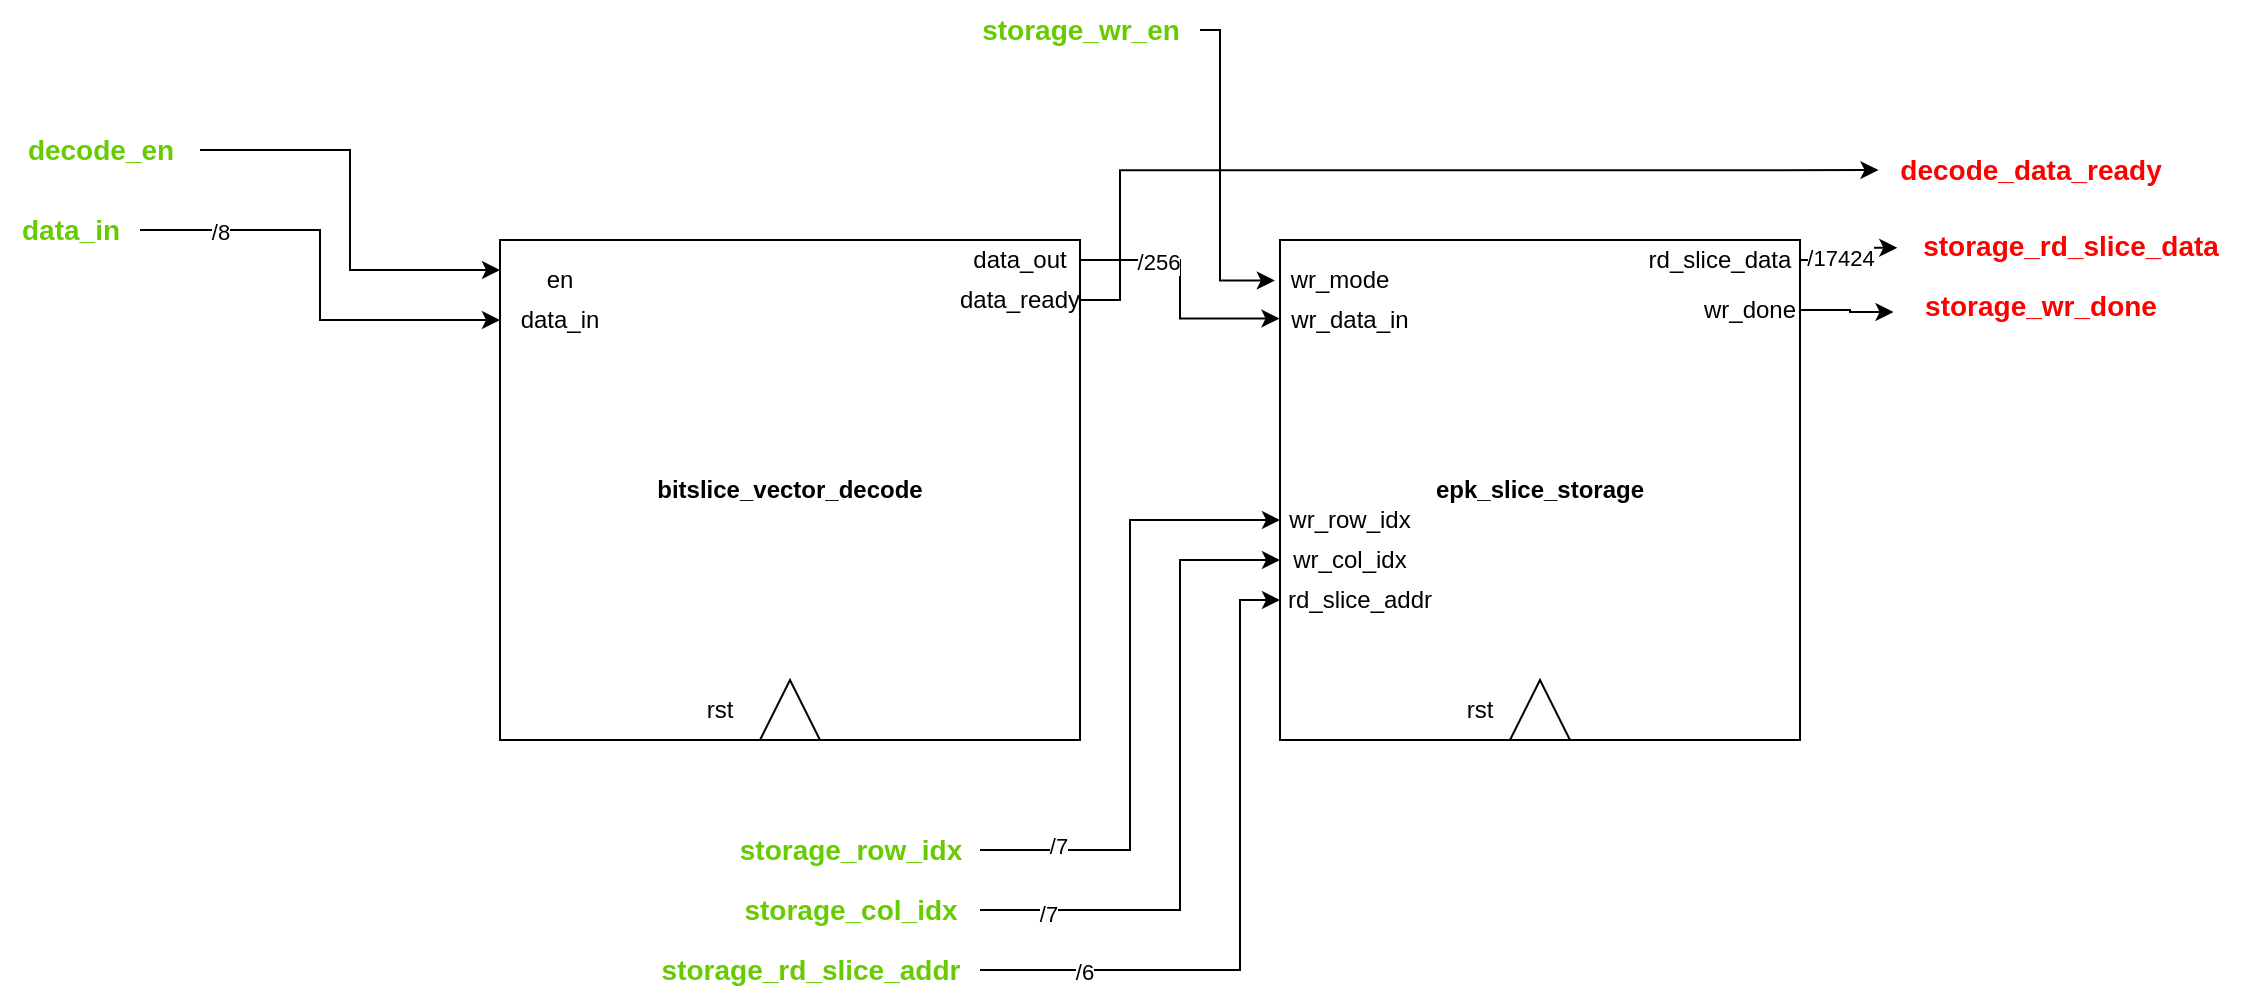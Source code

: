 <mxfile version="22.1.2" type="device">
  <diagram name="Page-1" id="dsMgvTdiUqcGW7x1-q3E">
    <mxGraphModel dx="1232" dy="1141" grid="1" gridSize="10" guides="1" tooltips="1" connect="1" arrows="1" fold="1" page="1" pageScale="1" pageWidth="850" pageHeight="1100" math="0" shadow="0">
      <root>
        <mxCell id="0" />
        <mxCell id="1" parent="0" />
        <mxCell id="BVlwpj0_VGLe68H7Ho1q-1" value="&lt;b&gt;bitslice_vector_decode&lt;/b&gt;" style="rounded=0;whiteSpace=wrap;html=1;" parent="1" vertex="1">
          <mxGeometry x="260" y="360" width="290" height="250" as="geometry" />
        </mxCell>
        <mxCell id="BVlwpj0_VGLe68H7Ho1q-2" value="&lt;b&gt;epk_slice_storage&lt;/b&gt;" style="rounded=0;whiteSpace=wrap;html=1;" parent="1" vertex="1">
          <mxGeometry x="650" y="360" width="260" height="250" as="geometry" />
        </mxCell>
        <mxCell id="BVlwpj0_VGLe68H7Ho1q-3" value="" style="triangle;whiteSpace=wrap;html=1;direction=north;" parent="1" vertex="1">
          <mxGeometry x="765" y="580" width="30" height="30" as="geometry" />
        </mxCell>
        <mxCell id="BVlwpj0_VGLe68H7Ho1q-4" value="" style="triangle;whiteSpace=wrap;html=1;direction=north;" parent="1" vertex="1">
          <mxGeometry x="390" y="580" width="30" height="30" as="geometry" />
        </mxCell>
        <mxCell id="BVlwpj0_VGLe68H7Ho1q-5" value="rst" style="text;html=1;strokeColor=none;fillColor=none;align=center;verticalAlign=middle;whiteSpace=wrap;rounded=0;" parent="1" vertex="1">
          <mxGeometry x="720" y="580" width="60" height="30" as="geometry" />
        </mxCell>
        <mxCell id="BVlwpj0_VGLe68H7Ho1q-6" value="rst" style="text;html=1;strokeColor=none;fillColor=none;align=center;verticalAlign=middle;whiteSpace=wrap;rounded=0;" parent="1" vertex="1">
          <mxGeometry x="340" y="580" width="60" height="30" as="geometry" />
        </mxCell>
        <mxCell id="BVlwpj0_VGLe68H7Ho1q-34" style="edgeStyle=orthogonalEdgeStyle;rounded=0;orthogonalLoop=1;jettySize=auto;html=1;entryX=0;entryY=0.5;entryDx=0;entryDy=0;" parent="1" source="BVlwpj0_VGLe68H7Ho1q-8" target="BVlwpj0_VGLe68H7Ho1q-29" edge="1">
          <mxGeometry relative="1" as="geometry" />
        </mxCell>
        <mxCell id="BVlwpj0_VGLe68H7Ho1q-42" value="/8" style="edgeLabel;html=1;align=center;verticalAlign=middle;resizable=0;points=[];" parent="BVlwpj0_VGLe68H7Ho1q-34" vertex="1" connectable="0">
          <mxGeometry x="-0.646" y="-1" relative="1" as="geometry">
            <mxPoint as="offset" />
          </mxGeometry>
        </mxCell>
        <mxCell id="BVlwpj0_VGLe68H7Ho1q-8" value="&lt;b&gt;&lt;font color=&quot;#66cc00&quot; style=&quot;font-size: 14px;&quot;&gt;data_in&lt;/font&gt;&lt;/b&gt;" style="text;html=1;align=center;verticalAlign=middle;resizable=0;points=[];autosize=1;strokeColor=none;fillColor=none;" parent="1" vertex="1">
          <mxGeometry x="10" y="340" width="70" height="30" as="geometry" />
        </mxCell>
        <mxCell id="BVlwpj0_VGLe68H7Ho1q-39" style="edgeStyle=orthogonalEdgeStyle;rounded=0;orthogonalLoop=1;jettySize=auto;html=1;entryX=0;entryY=0.5;entryDx=0;entryDy=0;" parent="1" source="BVlwpj0_VGLe68H7Ho1q-9" target="BVlwpj0_VGLe68H7Ho1q-24" edge="1">
          <mxGeometry relative="1" as="geometry">
            <Array as="points">
              <mxPoint x="630" y="725" />
              <mxPoint x="630" y="540" />
            </Array>
          </mxGeometry>
        </mxCell>
        <mxCell id="BVlwpj0_VGLe68H7Ho1q-48" value="/6" style="edgeLabel;html=1;align=center;verticalAlign=middle;resizable=0;points=[];" parent="BVlwpj0_VGLe68H7Ho1q-39" vertex="1" connectable="0">
          <mxGeometry x="-0.692" y="-1" relative="1" as="geometry">
            <mxPoint as="offset" />
          </mxGeometry>
        </mxCell>
        <mxCell id="BVlwpj0_VGLe68H7Ho1q-9" value="&lt;b&gt;&lt;font color=&quot;#66cc00&quot; style=&quot;font-size: 14px;&quot;&gt;storage_rd_slice_addr&lt;/font&gt;&lt;/b&gt;" style="text;html=1;align=center;verticalAlign=middle;resizable=0;points=[];autosize=1;strokeColor=none;fillColor=none;" parent="1" vertex="1">
          <mxGeometry x="330" y="710" width="170" height="30" as="geometry" />
        </mxCell>
        <mxCell id="BVlwpj0_VGLe68H7Ho1q-10" value="&lt;b&gt;&lt;font color=&quot;#ff0000&quot; style=&quot;font-size: 14px;&quot;&gt;storage_rd_slice_data&lt;/font&gt;&lt;/b&gt;" style="text;html=1;align=center;verticalAlign=middle;resizable=0;points=[];autosize=1;strokeColor=none;fillColor=none;" parent="1" vertex="1">
          <mxGeometry x="960" y="348" width="170" height="30" as="geometry" />
        </mxCell>
        <mxCell id="BVlwpj0_VGLe68H7Ho1q-37" style="edgeStyle=orthogonalEdgeStyle;rounded=0;orthogonalLoop=1;jettySize=auto;html=1;entryX=0;entryY=0.25;entryDx=0;entryDy=0;" parent="1" source="BVlwpj0_VGLe68H7Ho1q-11" target="BVlwpj0_VGLe68H7Ho1q-28" edge="1">
          <mxGeometry relative="1" as="geometry" />
        </mxCell>
        <mxCell id="BVlwpj0_VGLe68H7Ho1q-11" value="&lt;b&gt;&lt;font color=&quot;#66cc00&quot; style=&quot;font-size: 14px;&quot;&gt;decode_en&lt;/font&gt;&lt;/b&gt;" style="text;html=1;align=center;verticalAlign=middle;resizable=0;points=[];autosize=1;strokeColor=none;fillColor=none;" parent="1" vertex="1">
          <mxGeometry x="10" y="300" width="100" height="30" as="geometry" />
        </mxCell>
        <mxCell id="BVlwpj0_VGLe68H7Ho1q-12" value="&lt;b&gt;&lt;font color=&quot;#ff0000&quot; style=&quot;font-size: 14px;&quot;&gt;decode_data_ready&lt;/font&gt;&lt;/b&gt;" style="text;html=1;align=center;verticalAlign=middle;resizable=0;points=[];autosize=1;strokeColor=none;fillColor=none;" parent="1" vertex="1">
          <mxGeometry x="950" y="310" width="150" height="30" as="geometry" />
        </mxCell>
        <mxCell id="BVlwpj0_VGLe68H7Ho1q-13" value="&lt;b&gt;&lt;font color=&quot;#66cc00&quot; style=&quot;font-size: 14px;&quot;&gt;storage_wr_en&lt;/font&gt;&lt;/b&gt;" style="text;html=1;align=center;verticalAlign=middle;resizable=0;points=[];autosize=1;strokeColor=none;fillColor=none;" parent="1" vertex="1">
          <mxGeometry x="490" y="240" width="120" height="30" as="geometry" />
        </mxCell>
        <mxCell id="BVlwpj0_VGLe68H7Ho1q-40" style="edgeStyle=orthogonalEdgeStyle;rounded=0;orthogonalLoop=1;jettySize=auto;html=1;entryX=0;entryY=0.5;entryDx=0;entryDy=0;" parent="1" source="BVlwpj0_VGLe68H7Ho1q-14" target="BVlwpj0_VGLe68H7Ho1q-22" edge="1">
          <mxGeometry relative="1" as="geometry" />
        </mxCell>
        <mxCell id="BVlwpj0_VGLe68H7Ho1q-46" value="/7" style="edgeLabel;html=1;align=center;verticalAlign=middle;resizable=0;points=[];" parent="BVlwpj0_VGLe68H7Ho1q-40" vertex="1" connectable="0">
          <mxGeometry x="-0.755" y="2" relative="1" as="geometry">
            <mxPoint as="offset" />
          </mxGeometry>
        </mxCell>
        <mxCell id="BVlwpj0_VGLe68H7Ho1q-14" value="&lt;b&gt;&lt;font color=&quot;#66cc00&quot; style=&quot;font-size: 14px;&quot;&gt;storage_row_idx&lt;/font&gt;&lt;/b&gt;" style="text;html=1;align=center;verticalAlign=middle;resizable=0;points=[];autosize=1;strokeColor=none;fillColor=none;" parent="1" vertex="1">
          <mxGeometry x="370" y="650" width="130" height="30" as="geometry" />
        </mxCell>
        <mxCell id="BVlwpj0_VGLe68H7Ho1q-41" style="edgeStyle=orthogonalEdgeStyle;rounded=0;orthogonalLoop=1;jettySize=auto;html=1;entryX=0;entryY=0.5;entryDx=0;entryDy=0;" parent="1" source="BVlwpj0_VGLe68H7Ho1q-15" target="BVlwpj0_VGLe68H7Ho1q-23" edge="1">
          <mxGeometry relative="1" as="geometry">
            <Array as="points">
              <mxPoint x="600" y="695" />
              <mxPoint x="600" y="520" />
            </Array>
          </mxGeometry>
        </mxCell>
        <mxCell id="BVlwpj0_VGLe68H7Ho1q-47" value="/7" style="edgeLabel;html=1;align=center;verticalAlign=middle;resizable=0;points=[];" parent="BVlwpj0_VGLe68H7Ho1q-41" vertex="1" connectable="0">
          <mxGeometry x="-0.791" y="-2" relative="1" as="geometry">
            <mxPoint as="offset" />
          </mxGeometry>
        </mxCell>
        <mxCell id="BVlwpj0_VGLe68H7Ho1q-15" value="&lt;b&gt;&lt;font color=&quot;#66cc00&quot; style=&quot;font-size: 14px;&quot;&gt;storage_col_idx&lt;/font&gt;&lt;/b&gt;" style="text;html=1;align=center;verticalAlign=middle;resizable=0;points=[];autosize=1;strokeColor=none;fillColor=none;" parent="1" vertex="1">
          <mxGeometry x="370" y="680" width="130" height="30" as="geometry" />
        </mxCell>
        <mxCell id="BVlwpj0_VGLe68H7Ho1q-17" value="&lt;b&gt;&lt;font color=&quot;#ff0000&quot; style=&quot;font-size: 14px;&quot;&gt;storage_wr_done&lt;br&gt;&lt;/font&gt;&lt;/b&gt;" style="text;html=1;align=center;verticalAlign=middle;resizable=0;points=[];autosize=1;strokeColor=none;fillColor=none;" parent="1" vertex="1">
          <mxGeometry x="960" y="378" width="140" height="30" as="geometry" />
        </mxCell>
        <mxCell id="BVlwpj0_VGLe68H7Ho1q-18" value="wr_mode" style="text;html=1;strokeColor=none;fillColor=none;align=center;verticalAlign=middle;whiteSpace=wrap;rounded=0;" parent="1" vertex="1">
          <mxGeometry x="650" y="370" width="60" height="20" as="geometry" />
        </mxCell>
        <mxCell id="BVlwpj0_VGLe68H7Ho1q-19" value="wr_done" style="text;html=1;strokeColor=none;fillColor=none;align=center;verticalAlign=middle;whiteSpace=wrap;rounded=0;" parent="1" vertex="1">
          <mxGeometry x="860" y="380" width="50" height="30" as="geometry" />
        </mxCell>
        <mxCell id="BVlwpj0_VGLe68H7Ho1q-20" value="wr_data_in" style="text;html=1;strokeColor=none;fillColor=none;align=center;verticalAlign=middle;whiteSpace=wrap;rounded=0;" parent="1" vertex="1">
          <mxGeometry x="650" y="390" width="70" height="20" as="geometry" />
        </mxCell>
        <mxCell id="BVlwpj0_VGLe68H7Ho1q-22" value="wr_row_idx" style="text;html=1;strokeColor=none;fillColor=none;align=center;verticalAlign=middle;whiteSpace=wrap;rounded=0;" parent="1" vertex="1">
          <mxGeometry x="650" y="490" width="70" height="20" as="geometry" />
        </mxCell>
        <mxCell id="BVlwpj0_VGLe68H7Ho1q-23" value="wr_col_idx" style="text;html=1;strokeColor=none;fillColor=none;align=center;verticalAlign=middle;whiteSpace=wrap;rounded=0;" parent="1" vertex="1">
          <mxGeometry x="650" y="510" width="70" height="20" as="geometry" />
        </mxCell>
        <mxCell id="BVlwpj0_VGLe68H7Ho1q-24" value="rd_slice_addr" style="text;html=1;strokeColor=none;fillColor=none;align=center;verticalAlign=middle;whiteSpace=wrap;rounded=0;" parent="1" vertex="1">
          <mxGeometry x="650" y="530" width="80" height="20" as="geometry" />
        </mxCell>
        <mxCell id="BVlwpj0_VGLe68H7Ho1q-25" value="rd_slice_data" style="text;html=1;strokeColor=none;fillColor=none;align=center;verticalAlign=middle;whiteSpace=wrap;rounded=0;" parent="1" vertex="1">
          <mxGeometry x="830" y="360" width="80" height="20" as="geometry" />
        </mxCell>
        <mxCell id="BVlwpj0_VGLe68H7Ho1q-28" value="en" style="text;html=1;strokeColor=none;fillColor=none;align=center;verticalAlign=middle;whiteSpace=wrap;rounded=0;" parent="1" vertex="1">
          <mxGeometry x="260" y="370" width="60" height="20" as="geometry" />
        </mxCell>
        <mxCell id="BVlwpj0_VGLe68H7Ho1q-29" value="data_in" style="text;html=1;strokeColor=none;fillColor=none;align=center;verticalAlign=middle;whiteSpace=wrap;rounded=0;" parent="1" vertex="1">
          <mxGeometry x="260" y="390" width="60" height="20" as="geometry" />
        </mxCell>
        <mxCell id="BVlwpj0_VGLe68H7Ho1q-30" value="data_out" style="text;html=1;strokeColor=none;fillColor=none;align=center;verticalAlign=middle;whiteSpace=wrap;rounded=0;" parent="1" vertex="1">
          <mxGeometry x="490" y="360" width="60" height="20" as="geometry" />
        </mxCell>
        <mxCell id="BVlwpj0_VGLe68H7Ho1q-31" value="data_ready" style="text;html=1;strokeColor=none;fillColor=none;align=center;verticalAlign=middle;whiteSpace=wrap;rounded=0;" parent="1" vertex="1">
          <mxGeometry x="490" y="380" width="60" height="20" as="geometry" />
        </mxCell>
        <mxCell id="BVlwpj0_VGLe68H7Ho1q-32" style="edgeStyle=orthogonalEdgeStyle;rounded=0;orthogonalLoop=1;jettySize=auto;html=1;entryX=-0.001;entryY=0.157;entryDx=0;entryDy=0;entryPerimeter=0;" parent="1" source="BVlwpj0_VGLe68H7Ho1q-30" target="BVlwpj0_VGLe68H7Ho1q-2" edge="1">
          <mxGeometry relative="1" as="geometry" />
        </mxCell>
        <mxCell id="BVlwpj0_VGLe68H7Ho1q-44" value="/256" style="edgeLabel;html=1;align=center;verticalAlign=middle;resizable=0;points=[];" parent="BVlwpj0_VGLe68H7Ho1q-32" vertex="1" connectable="0">
          <mxGeometry x="-0.393" y="-1" relative="1" as="geometry">
            <mxPoint as="offset" />
          </mxGeometry>
        </mxCell>
        <mxCell id="BVlwpj0_VGLe68H7Ho1q-33" style="edgeStyle=orthogonalEdgeStyle;rounded=0;orthogonalLoop=1;jettySize=auto;html=1;entryX=-0.01;entryY=0.081;entryDx=0;entryDy=0;entryPerimeter=0;" parent="1" source="BVlwpj0_VGLe68H7Ho1q-13" target="BVlwpj0_VGLe68H7Ho1q-2" edge="1">
          <mxGeometry relative="1" as="geometry">
            <Array as="points">
              <mxPoint x="620" y="255" />
              <mxPoint x="620" y="380" />
            </Array>
          </mxGeometry>
        </mxCell>
        <mxCell id="BVlwpj0_VGLe68H7Ho1q-35" style="edgeStyle=orthogonalEdgeStyle;rounded=0;orthogonalLoop=1;jettySize=auto;html=1;entryX=-0.005;entryY=0.502;entryDx=0;entryDy=0;entryPerimeter=0;" parent="1" source="BVlwpj0_VGLe68H7Ho1q-31" target="BVlwpj0_VGLe68H7Ho1q-12" edge="1">
          <mxGeometry relative="1" as="geometry">
            <Array as="points">
              <mxPoint x="570" y="390" />
              <mxPoint x="570" y="325" />
            </Array>
          </mxGeometry>
        </mxCell>
        <mxCell id="BVlwpj0_VGLe68H7Ho1q-36" style="edgeStyle=orthogonalEdgeStyle;rounded=0;orthogonalLoop=1;jettySize=auto;html=1;entryX=-0.023;entryY=0.6;entryDx=0;entryDy=0;entryPerimeter=0;" parent="1" source="BVlwpj0_VGLe68H7Ho1q-19" target="BVlwpj0_VGLe68H7Ho1q-17" edge="1">
          <mxGeometry relative="1" as="geometry" />
        </mxCell>
        <mxCell id="BVlwpj0_VGLe68H7Ho1q-38" style="edgeStyle=orthogonalEdgeStyle;rounded=0;orthogonalLoop=1;jettySize=auto;html=1;entryX=-0.008;entryY=0.529;entryDx=0;entryDy=0;entryPerimeter=0;" parent="1" source="BVlwpj0_VGLe68H7Ho1q-25" target="BVlwpj0_VGLe68H7Ho1q-10" edge="1">
          <mxGeometry relative="1" as="geometry" />
        </mxCell>
        <mxCell id="BVlwpj0_VGLe68H7Ho1q-45" value="/17424" style="edgeLabel;html=1;align=center;verticalAlign=middle;resizable=0;points=[];" parent="BVlwpj0_VGLe68H7Ho1q-38" vertex="1" connectable="0">
          <mxGeometry x="-0.386" y="1" relative="1" as="geometry">
            <mxPoint x="3" as="offset" />
          </mxGeometry>
        </mxCell>
      </root>
    </mxGraphModel>
  </diagram>
</mxfile>
